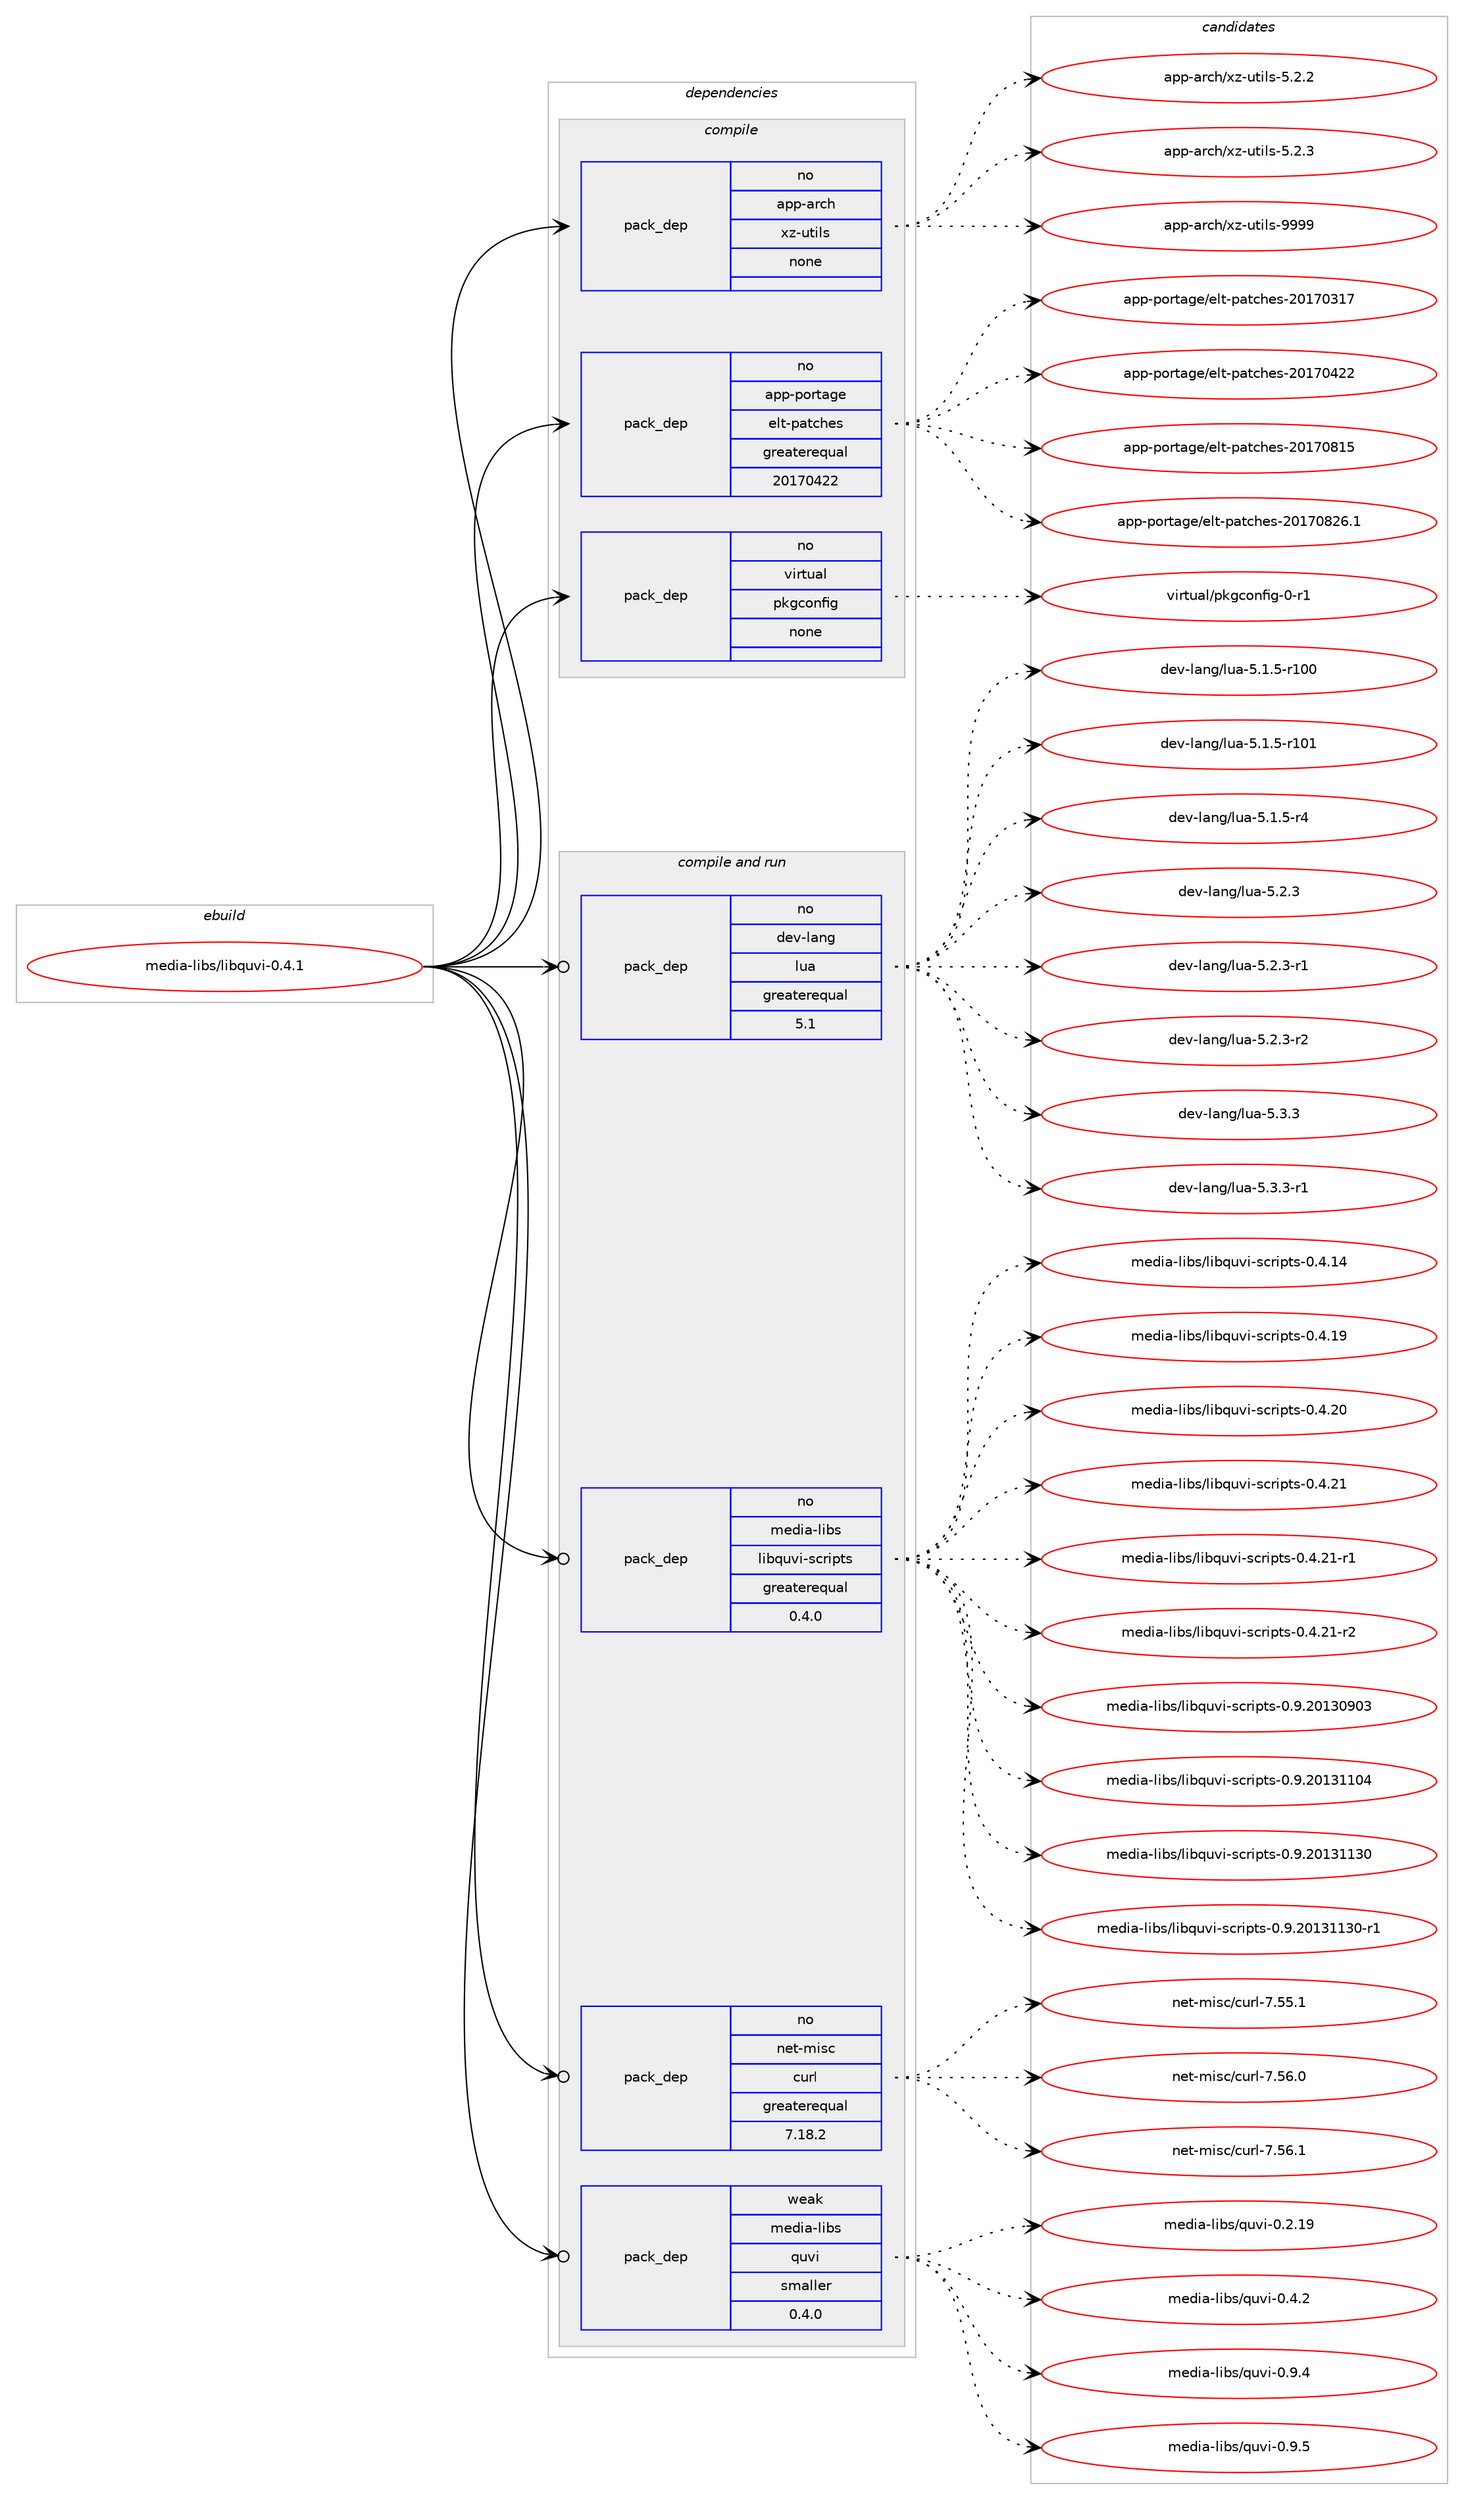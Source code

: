 digraph prolog {

# *************
# Graph options
# *************

newrank=true;
concentrate=true;
compound=true;
graph [rankdir=LR,fontname=Helvetica,fontsize=10,ranksep=1.5];#, ranksep=2.5, nodesep=0.2];
edge  [arrowhead=vee];
node  [fontname=Helvetica,fontsize=10];

# **********
# The ebuild
# **********

subgraph cluster_leftcol {
color=gray;
rank=same;
label=<<i>ebuild</i>>;
id [label="media-libs/libquvi-0.4.1", color=red, width=4, href="../media-libs/libquvi-0.4.1.svg"];
}

# ****************
# The dependencies
# ****************

subgraph cluster_midcol {
color=gray;
label=<<i>dependencies</i>>;
subgraph cluster_compile {
fillcolor="#eeeeee";
style=filled;
label=<<i>compile</i>>;
subgraph pack269343 {
dependency365027 [label=<<TABLE BORDER="0" CELLBORDER="1" CELLSPACING="0" CELLPADDING="4" WIDTH="220"><TR><TD ROWSPAN="6" CELLPADDING="30">pack_dep</TD></TR><TR><TD WIDTH="110">no</TD></TR><TR><TD>app-arch</TD></TR><TR><TD>xz-utils</TD></TR><TR><TD>none</TD></TR><TR><TD></TD></TR></TABLE>>, shape=none, color=blue];
}
id:e -> dependency365027:w [weight=20,style="solid",arrowhead="vee"];
subgraph pack269344 {
dependency365028 [label=<<TABLE BORDER="0" CELLBORDER="1" CELLSPACING="0" CELLPADDING="4" WIDTH="220"><TR><TD ROWSPAN="6" CELLPADDING="30">pack_dep</TD></TR><TR><TD WIDTH="110">no</TD></TR><TR><TD>app-portage</TD></TR><TR><TD>elt-patches</TD></TR><TR><TD>greaterequal</TD></TR><TR><TD>20170422</TD></TR></TABLE>>, shape=none, color=blue];
}
id:e -> dependency365028:w [weight=20,style="solid",arrowhead="vee"];
subgraph pack269345 {
dependency365029 [label=<<TABLE BORDER="0" CELLBORDER="1" CELLSPACING="0" CELLPADDING="4" WIDTH="220"><TR><TD ROWSPAN="6" CELLPADDING="30">pack_dep</TD></TR><TR><TD WIDTH="110">no</TD></TR><TR><TD>virtual</TD></TR><TR><TD>pkgconfig</TD></TR><TR><TD>none</TD></TR><TR><TD></TD></TR></TABLE>>, shape=none, color=blue];
}
id:e -> dependency365029:w [weight=20,style="solid",arrowhead="vee"];
}
subgraph cluster_compileandrun {
fillcolor="#eeeeee";
style=filled;
label=<<i>compile and run</i>>;
subgraph pack269346 {
dependency365030 [label=<<TABLE BORDER="0" CELLBORDER="1" CELLSPACING="0" CELLPADDING="4" WIDTH="220"><TR><TD ROWSPAN="6" CELLPADDING="30">pack_dep</TD></TR><TR><TD WIDTH="110">no</TD></TR><TR><TD>dev-lang</TD></TR><TR><TD>lua</TD></TR><TR><TD>greaterequal</TD></TR><TR><TD>5.1</TD></TR></TABLE>>, shape=none, color=blue];
}
id:e -> dependency365030:w [weight=20,style="solid",arrowhead="odotvee"];
subgraph pack269347 {
dependency365031 [label=<<TABLE BORDER="0" CELLBORDER="1" CELLSPACING="0" CELLPADDING="4" WIDTH="220"><TR><TD ROWSPAN="6" CELLPADDING="30">pack_dep</TD></TR><TR><TD WIDTH="110">no</TD></TR><TR><TD>media-libs</TD></TR><TR><TD>libquvi-scripts</TD></TR><TR><TD>greaterequal</TD></TR><TR><TD>0.4.0</TD></TR></TABLE>>, shape=none, color=blue];
}
id:e -> dependency365031:w [weight=20,style="solid",arrowhead="odotvee"];
subgraph pack269348 {
dependency365032 [label=<<TABLE BORDER="0" CELLBORDER="1" CELLSPACING="0" CELLPADDING="4" WIDTH="220"><TR><TD ROWSPAN="6" CELLPADDING="30">pack_dep</TD></TR><TR><TD WIDTH="110">no</TD></TR><TR><TD>net-misc</TD></TR><TR><TD>curl</TD></TR><TR><TD>greaterequal</TD></TR><TR><TD>7.18.2</TD></TR></TABLE>>, shape=none, color=blue];
}
id:e -> dependency365032:w [weight=20,style="solid",arrowhead="odotvee"];
subgraph pack269349 {
dependency365033 [label=<<TABLE BORDER="0" CELLBORDER="1" CELLSPACING="0" CELLPADDING="4" WIDTH="220"><TR><TD ROWSPAN="6" CELLPADDING="30">pack_dep</TD></TR><TR><TD WIDTH="110">weak</TD></TR><TR><TD>media-libs</TD></TR><TR><TD>quvi</TD></TR><TR><TD>smaller</TD></TR><TR><TD>0.4.0</TD></TR></TABLE>>, shape=none, color=blue];
}
id:e -> dependency365033:w [weight=20,style="solid",arrowhead="odotvee"];
}
subgraph cluster_run {
fillcolor="#eeeeee";
style=filled;
label=<<i>run</i>>;
}
}

# **************
# The candidates
# **************

subgraph cluster_choices {
rank=same;
color=gray;
label=<<i>candidates</i>>;

subgraph choice269343 {
color=black;
nodesep=1;
choice971121124597114991044712012245117116105108115455346504650 [label="app-arch/xz-utils-5.2.2", color=red, width=4,href="../app-arch/xz-utils-5.2.2.svg"];
choice971121124597114991044712012245117116105108115455346504651 [label="app-arch/xz-utils-5.2.3", color=red, width=4,href="../app-arch/xz-utils-5.2.3.svg"];
choice9711211245971149910447120122451171161051081154557575757 [label="app-arch/xz-utils-9999", color=red, width=4,href="../app-arch/xz-utils-9999.svg"];
dependency365027:e -> choice971121124597114991044712012245117116105108115455346504650:w [style=dotted,weight="100"];
dependency365027:e -> choice971121124597114991044712012245117116105108115455346504651:w [style=dotted,weight="100"];
dependency365027:e -> choice9711211245971149910447120122451171161051081154557575757:w [style=dotted,weight="100"];
}
subgraph choice269344 {
color=black;
nodesep=1;
choice97112112451121111141169710310147101108116451129711699104101115455048495548514955 [label="app-portage/elt-patches-20170317", color=red, width=4,href="../app-portage/elt-patches-20170317.svg"];
choice97112112451121111141169710310147101108116451129711699104101115455048495548525050 [label="app-portage/elt-patches-20170422", color=red, width=4,href="../app-portage/elt-patches-20170422.svg"];
choice97112112451121111141169710310147101108116451129711699104101115455048495548564953 [label="app-portage/elt-patches-20170815", color=red, width=4,href="../app-portage/elt-patches-20170815.svg"];
choice971121124511211111411697103101471011081164511297116991041011154550484955485650544649 [label="app-portage/elt-patches-20170826.1", color=red, width=4,href="../app-portage/elt-patches-20170826.1.svg"];
dependency365028:e -> choice97112112451121111141169710310147101108116451129711699104101115455048495548514955:w [style=dotted,weight="100"];
dependency365028:e -> choice97112112451121111141169710310147101108116451129711699104101115455048495548525050:w [style=dotted,weight="100"];
dependency365028:e -> choice97112112451121111141169710310147101108116451129711699104101115455048495548564953:w [style=dotted,weight="100"];
dependency365028:e -> choice971121124511211111411697103101471011081164511297116991041011154550484955485650544649:w [style=dotted,weight="100"];
}
subgraph choice269345 {
color=black;
nodesep=1;
choice11810511411611797108471121071039911111010210510345484511449 [label="virtual/pkgconfig-0-r1", color=red, width=4,href="../virtual/pkgconfig-0-r1.svg"];
dependency365029:e -> choice11810511411611797108471121071039911111010210510345484511449:w [style=dotted,weight="100"];
}
subgraph choice269346 {
color=black;
nodesep=1;
choice1001011184510897110103471081179745534649465345114494848 [label="dev-lang/lua-5.1.5-r100", color=red, width=4,href="../dev-lang/lua-5.1.5-r100.svg"];
choice1001011184510897110103471081179745534649465345114494849 [label="dev-lang/lua-5.1.5-r101", color=red, width=4,href="../dev-lang/lua-5.1.5-r101.svg"];
choice100101118451089711010347108117974553464946534511452 [label="dev-lang/lua-5.1.5-r4", color=red, width=4,href="../dev-lang/lua-5.1.5-r4.svg"];
choice10010111845108971101034710811797455346504651 [label="dev-lang/lua-5.2.3", color=red, width=4,href="../dev-lang/lua-5.2.3.svg"];
choice100101118451089711010347108117974553465046514511449 [label="dev-lang/lua-5.2.3-r1", color=red, width=4,href="../dev-lang/lua-5.2.3-r1.svg"];
choice100101118451089711010347108117974553465046514511450 [label="dev-lang/lua-5.2.3-r2", color=red, width=4,href="../dev-lang/lua-5.2.3-r2.svg"];
choice10010111845108971101034710811797455346514651 [label="dev-lang/lua-5.3.3", color=red, width=4,href="../dev-lang/lua-5.3.3.svg"];
choice100101118451089711010347108117974553465146514511449 [label="dev-lang/lua-5.3.3-r1", color=red, width=4,href="../dev-lang/lua-5.3.3-r1.svg"];
dependency365030:e -> choice1001011184510897110103471081179745534649465345114494848:w [style=dotted,weight="100"];
dependency365030:e -> choice1001011184510897110103471081179745534649465345114494849:w [style=dotted,weight="100"];
dependency365030:e -> choice100101118451089711010347108117974553464946534511452:w [style=dotted,weight="100"];
dependency365030:e -> choice10010111845108971101034710811797455346504651:w [style=dotted,weight="100"];
dependency365030:e -> choice100101118451089711010347108117974553465046514511449:w [style=dotted,weight="100"];
dependency365030:e -> choice100101118451089711010347108117974553465046514511450:w [style=dotted,weight="100"];
dependency365030:e -> choice10010111845108971101034710811797455346514651:w [style=dotted,weight="100"];
dependency365030:e -> choice100101118451089711010347108117974553465146514511449:w [style=dotted,weight="100"];
}
subgraph choice269347 {
color=black;
nodesep=1;
choice1091011001059745108105981154710810598113117118105451159911410511211611545484652464952 [label="media-libs/libquvi-scripts-0.4.14", color=red, width=4,href="../media-libs/libquvi-scripts-0.4.14.svg"];
choice1091011001059745108105981154710810598113117118105451159911410511211611545484652464957 [label="media-libs/libquvi-scripts-0.4.19", color=red, width=4,href="../media-libs/libquvi-scripts-0.4.19.svg"];
choice1091011001059745108105981154710810598113117118105451159911410511211611545484652465048 [label="media-libs/libquvi-scripts-0.4.20", color=red, width=4,href="../media-libs/libquvi-scripts-0.4.20.svg"];
choice1091011001059745108105981154710810598113117118105451159911410511211611545484652465049 [label="media-libs/libquvi-scripts-0.4.21", color=red, width=4,href="../media-libs/libquvi-scripts-0.4.21.svg"];
choice10910110010597451081059811547108105981131171181054511599114105112116115454846524650494511449 [label="media-libs/libquvi-scripts-0.4.21-r1", color=red, width=4,href="../media-libs/libquvi-scripts-0.4.21-r1.svg"];
choice10910110010597451081059811547108105981131171181054511599114105112116115454846524650494511450 [label="media-libs/libquvi-scripts-0.4.21-r2", color=red, width=4,href="../media-libs/libquvi-scripts-0.4.21-r2.svg"];
choice1091011001059745108105981154710810598113117118105451159911410511211611545484657465048495148574851 [label="media-libs/libquvi-scripts-0.9.20130903", color=red, width=4,href="../media-libs/libquvi-scripts-0.9.20130903.svg"];
choice1091011001059745108105981154710810598113117118105451159911410511211611545484657465048495149494852 [label="media-libs/libquvi-scripts-0.9.20131104", color=red, width=4,href="../media-libs/libquvi-scripts-0.9.20131104.svg"];
choice1091011001059745108105981154710810598113117118105451159911410511211611545484657465048495149495148 [label="media-libs/libquvi-scripts-0.9.20131130", color=red, width=4,href="../media-libs/libquvi-scripts-0.9.20131130.svg"];
choice10910110010597451081059811547108105981131171181054511599114105112116115454846574650484951494951484511449 [label="media-libs/libquvi-scripts-0.9.20131130-r1", color=red, width=4,href="../media-libs/libquvi-scripts-0.9.20131130-r1.svg"];
dependency365031:e -> choice1091011001059745108105981154710810598113117118105451159911410511211611545484652464952:w [style=dotted,weight="100"];
dependency365031:e -> choice1091011001059745108105981154710810598113117118105451159911410511211611545484652464957:w [style=dotted,weight="100"];
dependency365031:e -> choice1091011001059745108105981154710810598113117118105451159911410511211611545484652465048:w [style=dotted,weight="100"];
dependency365031:e -> choice1091011001059745108105981154710810598113117118105451159911410511211611545484652465049:w [style=dotted,weight="100"];
dependency365031:e -> choice10910110010597451081059811547108105981131171181054511599114105112116115454846524650494511449:w [style=dotted,weight="100"];
dependency365031:e -> choice10910110010597451081059811547108105981131171181054511599114105112116115454846524650494511450:w [style=dotted,weight="100"];
dependency365031:e -> choice1091011001059745108105981154710810598113117118105451159911410511211611545484657465048495148574851:w [style=dotted,weight="100"];
dependency365031:e -> choice1091011001059745108105981154710810598113117118105451159911410511211611545484657465048495149494852:w [style=dotted,weight="100"];
dependency365031:e -> choice1091011001059745108105981154710810598113117118105451159911410511211611545484657465048495149495148:w [style=dotted,weight="100"];
dependency365031:e -> choice10910110010597451081059811547108105981131171181054511599114105112116115454846574650484951494951484511449:w [style=dotted,weight="100"];
}
subgraph choice269348 {
color=black;
nodesep=1;
choice1101011164510910511599479911711410845554653534649 [label="net-misc/curl-7.55.1", color=red, width=4,href="../net-misc/curl-7.55.1.svg"];
choice1101011164510910511599479911711410845554653544648 [label="net-misc/curl-7.56.0", color=red, width=4,href="../net-misc/curl-7.56.0.svg"];
choice1101011164510910511599479911711410845554653544649 [label="net-misc/curl-7.56.1", color=red, width=4,href="../net-misc/curl-7.56.1.svg"];
dependency365032:e -> choice1101011164510910511599479911711410845554653534649:w [style=dotted,weight="100"];
dependency365032:e -> choice1101011164510910511599479911711410845554653544648:w [style=dotted,weight="100"];
dependency365032:e -> choice1101011164510910511599479911711410845554653544649:w [style=dotted,weight="100"];
}
subgraph choice269349 {
color=black;
nodesep=1;
choice1091011001059745108105981154711311711810545484650464957 [label="media-libs/quvi-0.2.19", color=red, width=4,href="../media-libs/quvi-0.2.19.svg"];
choice10910110010597451081059811547113117118105454846524650 [label="media-libs/quvi-0.4.2", color=red, width=4,href="../media-libs/quvi-0.4.2.svg"];
choice10910110010597451081059811547113117118105454846574652 [label="media-libs/quvi-0.9.4", color=red, width=4,href="../media-libs/quvi-0.9.4.svg"];
choice10910110010597451081059811547113117118105454846574653 [label="media-libs/quvi-0.9.5", color=red, width=4,href="../media-libs/quvi-0.9.5.svg"];
dependency365033:e -> choice1091011001059745108105981154711311711810545484650464957:w [style=dotted,weight="100"];
dependency365033:e -> choice10910110010597451081059811547113117118105454846524650:w [style=dotted,weight="100"];
dependency365033:e -> choice10910110010597451081059811547113117118105454846574652:w [style=dotted,weight="100"];
dependency365033:e -> choice10910110010597451081059811547113117118105454846574653:w [style=dotted,weight="100"];
}
}

}
